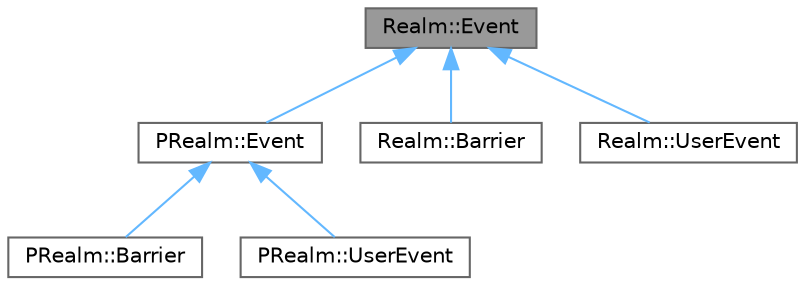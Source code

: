 digraph "Realm::Event"
{
 // LATEX_PDF_SIZE
  bgcolor="transparent";
  edge [fontname=Helvetica,fontsize=10,labelfontname=Helvetica,labelfontsize=10];
  node [fontname=Helvetica,fontsize=10,shape=box,height=0.2,width=0.4];
  Node1 [id="Node000001",label="Realm::Event",height=0.2,width=0.4,color="gray40", fillcolor="grey60", style="filled", fontcolor="black",tooltip=" "];
  Node1 -> Node2 [id="edge1_Node000001_Node000002",dir="back",color="steelblue1",style="solid",tooltip=" "];
  Node2 [id="Node000002",label="PRealm::Event",height=0.2,width=0.4,color="gray40", fillcolor="white", style="filled",URL="$classPRealm_1_1Event.html",tooltip=" "];
  Node2 -> Node3 [id="edge2_Node000002_Node000003",dir="back",color="steelblue1",style="solid",tooltip=" "];
  Node3 [id="Node000003",label="PRealm::Barrier",height=0.2,width=0.4,color="gray40", fillcolor="white", style="filled",URL="$classPRealm_1_1Barrier.html",tooltip=" "];
  Node2 -> Node4 [id="edge3_Node000002_Node000004",dir="back",color="steelblue1",style="solid",tooltip=" "];
  Node4 [id="Node000004",label="PRealm::UserEvent",height=0.2,width=0.4,color="gray40", fillcolor="white", style="filled",URL="$classPRealm_1_1UserEvent.html",tooltip=" "];
  Node1 -> Node5 [id="edge4_Node000001_Node000005",dir="back",color="steelblue1",style="solid",tooltip=" "];
  Node5 [id="Node000005",label="Realm::Barrier",height=0.2,width=0.4,color="gray40", fillcolor="white", style="filled",URL="$classRealm_1_1Barrier.html",tooltip=" "];
  Node1 -> Node6 [id="edge5_Node000001_Node000006",dir="back",color="steelblue1",style="solid",tooltip=" "];
  Node6 [id="Node000006",label="Realm::UserEvent",height=0.2,width=0.4,color="gray40", fillcolor="white", style="filled",URL="$classRealm_1_1UserEvent.html",tooltip=" "];
}
